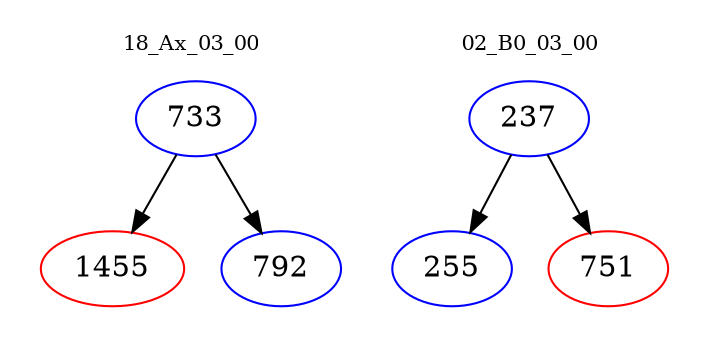 digraph{
subgraph cluster_0 {
color = white
label = "18_Ax_03_00";
fontsize=10;
T0_733 [label="733", color="blue"]
T0_733 -> T0_1455 [color="black"]
T0_1455 [label="1455", color="red"]
T0_733 -> T0_792 [color="black"]
T0_792 [label="792", color="blue"]
}
subgraph cluster_1 {
color = white
label = "02_B0_03_00";
fontsize=10;
T1_237 [label="237", color="blue"]
T1_237 -> T1_255 [color="black"]
T1_255 [label="255", color="blue"]
T1_237 -> T1_751 [color="black"]
T1_751 [label="751", color="red"]
}
}
